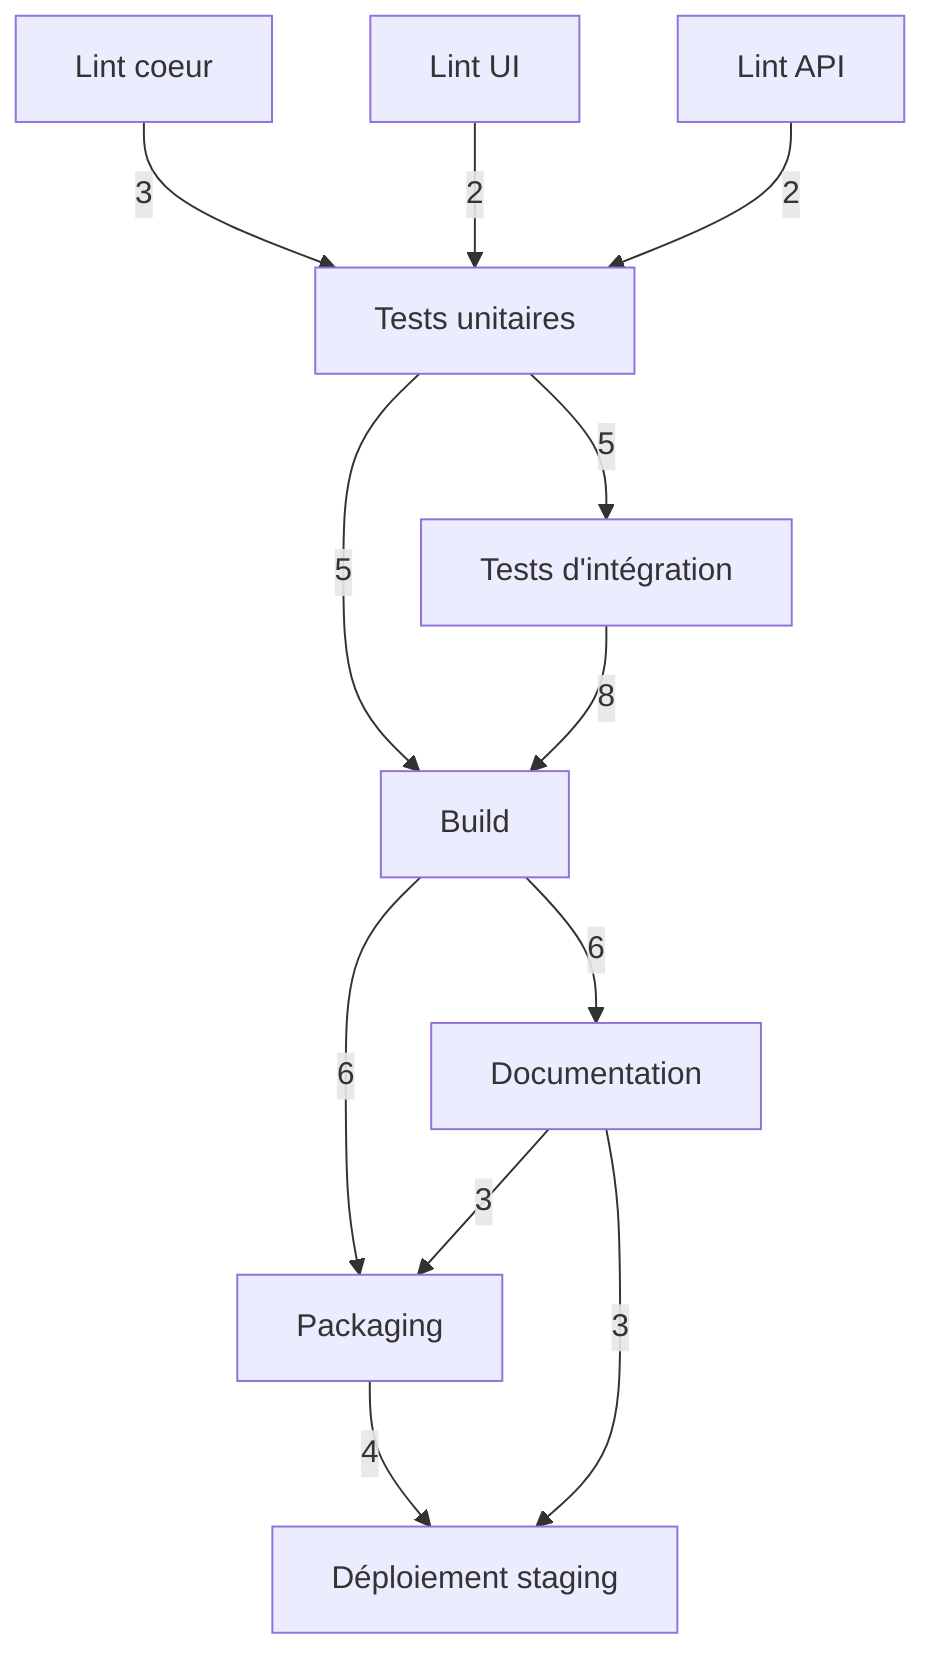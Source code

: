 flowchart TD
  lint_core[Lint coeur]
  lint_ui[Lint UI]
  lint_api[Lint API]
  test_unit[Tests unitaires]
  test_integration[Tests d'intégration]
  build_bundle[Build]
  docs_generate[Documentation]
  package_artifacts[Packaging]
  deploy_stage[Déploiement staging]
  lint_core --> |3| test_unit
  lint_ui --> |2| test_unit
  lint_api --> |2| test_unit
  test_unit --> |5| test_integration
  test_unit --> |5| build_bundle
  test_integration --> |8| build_bundle
  build_bundle --> |6| docs_generate
  build_bundle --> |6| package_artifacts
  docs_generate --> |3| package_artifacts
  package_artifacts --> |4| deploy_stage
  docs_generate --> |3| deploy_stage